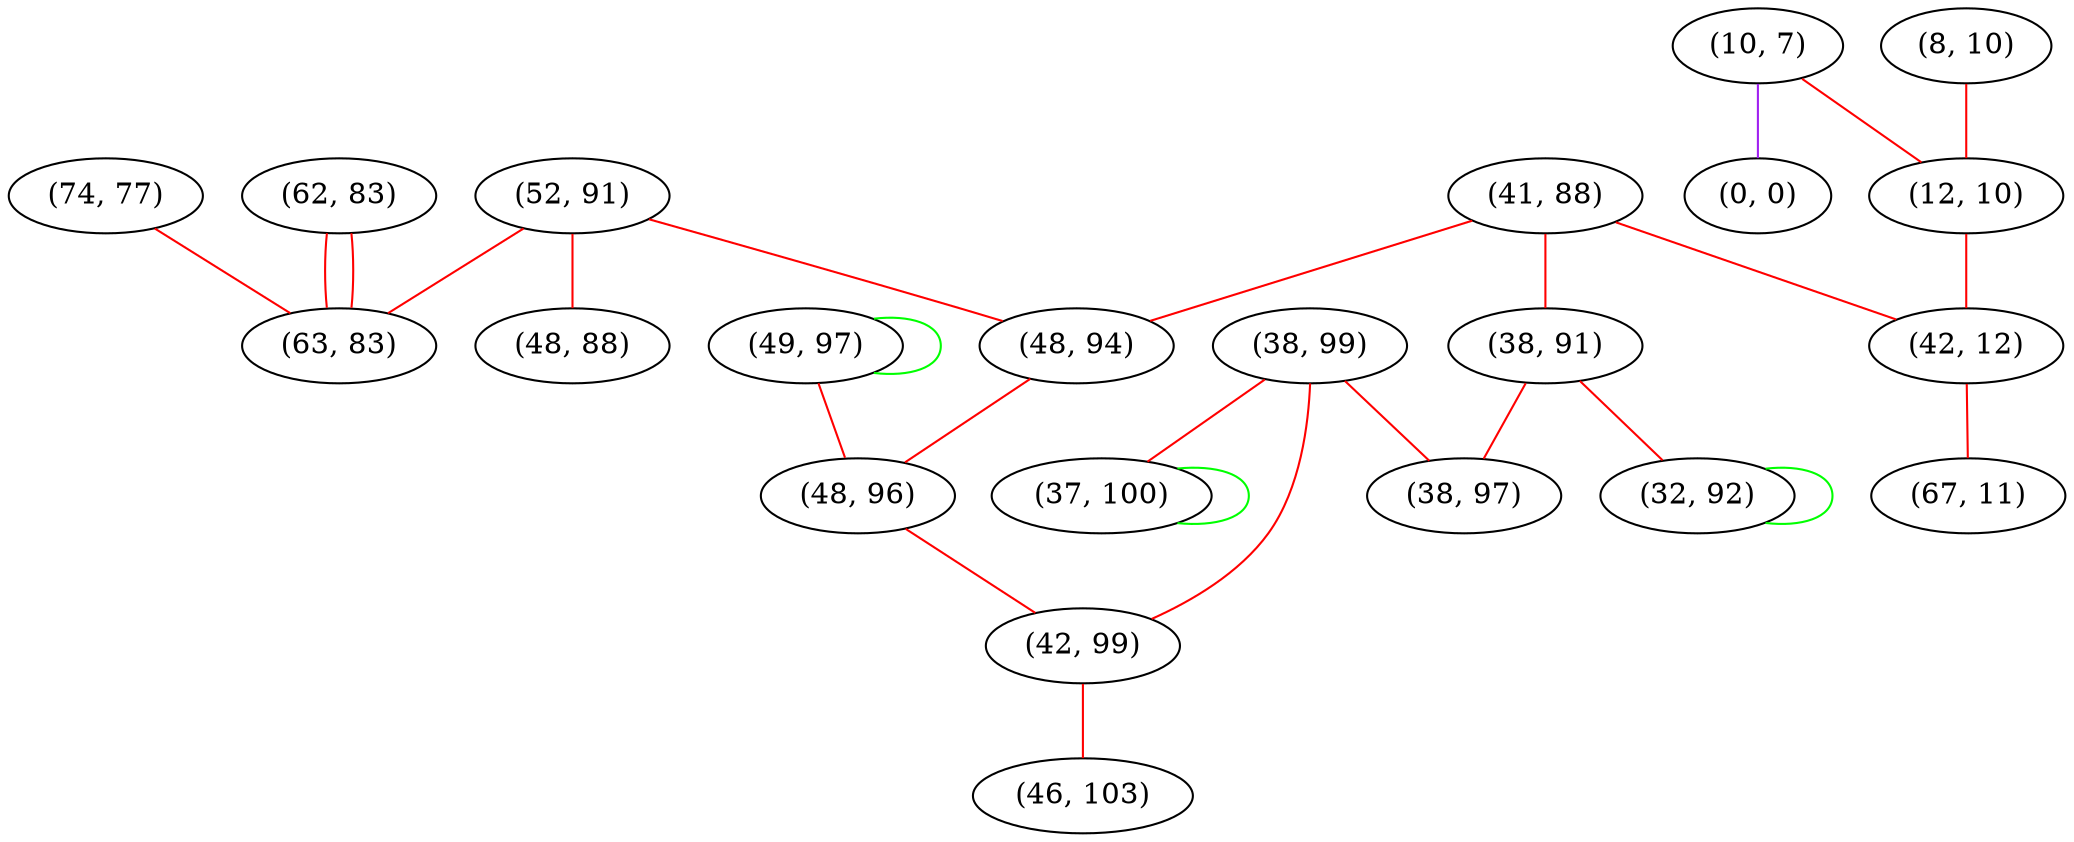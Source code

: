 graph "" {
"(62, 83)";
"(41, 88)";
"(52, 91)";
"(10, 7)";
"(48, 94)";
"(8, 10)";
"(38, 99)";
"(12, 10)";
"(37, 100)";
"(0, 0)";
"(74, 77)";
"(49, 97)";
"(42, 12)";
"(48, 96)";
"(38, 91)";
"(42, 99)";
"(67, 11)";
"(63, 83)";
"(38, 97)";
"(46, 103)";
"(48, 88)";
"(32, 92)";
"(62, 83)" -- "(63, 83)"  [color=red, key=0, weight=1];
"(62, 83)" -- "(63, 83)"  [color=red, key=1, weight=1];
"(41, 88)" -- "(38, 91)"  [color=red, key=0, weight=1];
"(41, 88)" -- "(48, 94)"  [color=red, key=0, weight=1];
"(41, 88)" -- "(42, 12)"  [color=red, key=0, weight=1];
"(52, 91)" -- "(48, 94)"  [color=red, key=0, weight=1];
"(52, 91)" -- "(48, 88)"  [color=red, key=0, weight=1];
"(52, 91)" -- "(63, 83)"  [color=red, key=0, weight=1];
"(10, 7)" -- "(12, 10)"  [color=red, key=0, weight=1];
"(10, 7)" -- "(0, 0)"  [color=purple, key=0, weight=4];
"(48, 94)" -- "(48, 96)"  [color=red, key=0, weight=1];
"(8, 10)" -- "(12, 10)"  [color=red, key=0, weight=1];
"(38, 99)" -- "(38, 97)"  [color=red, key=0, weight=1];
"(38, 99)" -- "(42, 99)"  [color=red, key=0, weight=1];
"(38, 99)" -- "(37, 100)"  [color=red, key=0, weight=1];
"(12, 10)" -- "(42, 12)"  [color=red, key=0, weight=1];
"(37, 100)" -- "(37, 100)"  [color=green, key=0, weight=2];
"(74, 77)" -- "(63, 83)"  [color=red, key=0, weight=1];
"(49, 97)" -- "(48, 96)"  [color=red, key=0, weight=1];
"(49, 97)" -- "(49, 97)"  [color=green, key=0, weight=2];
"(42, 12)" -- "(67, 11)"  [color=red, key=0, weight=1];
"(48, 96)" -- "(42, 99)"  [color=red, key=0, weight=1];
"(38, 91)" -- "(38, 97)"  [color=red, key=0, weight=1];
"(38, 91)" -- "(32, 92)"  [color=red, key=0, weight=1];
"(42, 99)" -- "(46, 103)"  [color=red, key=0, weight=1];
"(32, 92)" -- "(32, 92)"  [color=green, key=0, weight=2];
}
